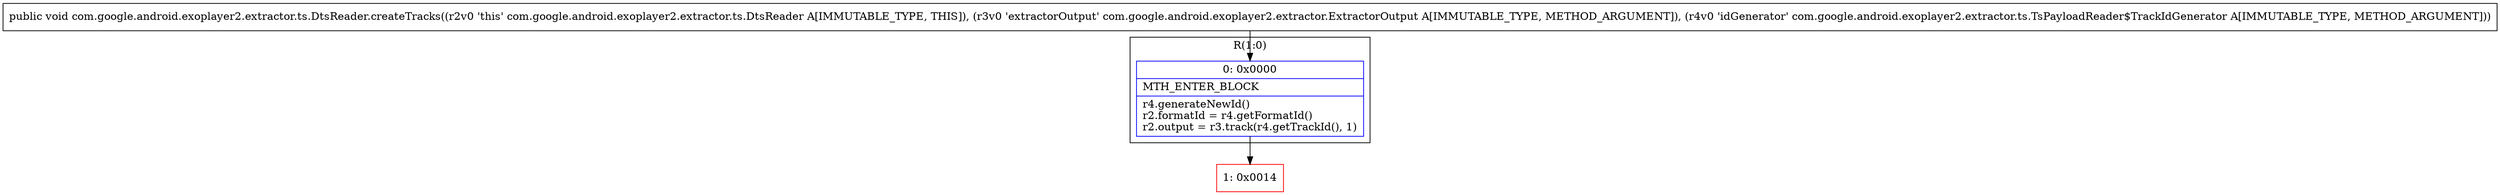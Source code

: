digraph "CFG forcom.google.android.exoplayer2.extractor.ts.DtsReader.createTracks(Lcom\/google\/android\/exoplayer2\/extractor\/ExtractorOutput;Lcom\/google\/android\/exoplayer2\/extractor\/ts\/TsPayloadReader$TrackIdGenerator;)V" {
subgraph cluster_Region_1899542539 {
label = "R(1:0)";
node [shape=record,color=blue];
Node_0 [shape=record,label="{0\:\ 0x0000|MTH_ENTER_BLOCK\l|r4.generateNewId()\lr2.formatId = r4.getFormatId()\lr2.output = r3.track(r4.getTrackId(), 1)\l}"];
}
Node_1 [shape=record,color=red,label="{1\:\ 0x0014}"];
MethodNode[shape=record,label="{public void com.google.android.exoplayer2.extractor.ts.DtsReader.createTracks((r2v0 'this' com.google.android.exoplayer2.extractor.ts.DtsReader A[IMMUTABLE_TYPE, THIS]), (r3v0 'extractorOutput' com.google.android.exoplayer2.extractor.ExtractorOutput A[IMMUTABLE_TYPE, METHOD_ARGUMENT]), (r4v0 'idGenerator' com.google.android.exoplayer2.extractor.ts.TsPayloadReader$TrackIdGenerator A[IMMUTABLE_TYPE, METHOD_ARGUMENT])) }"];
MethodNode -> Node_0;
Node_0 -> Node_1;
}

